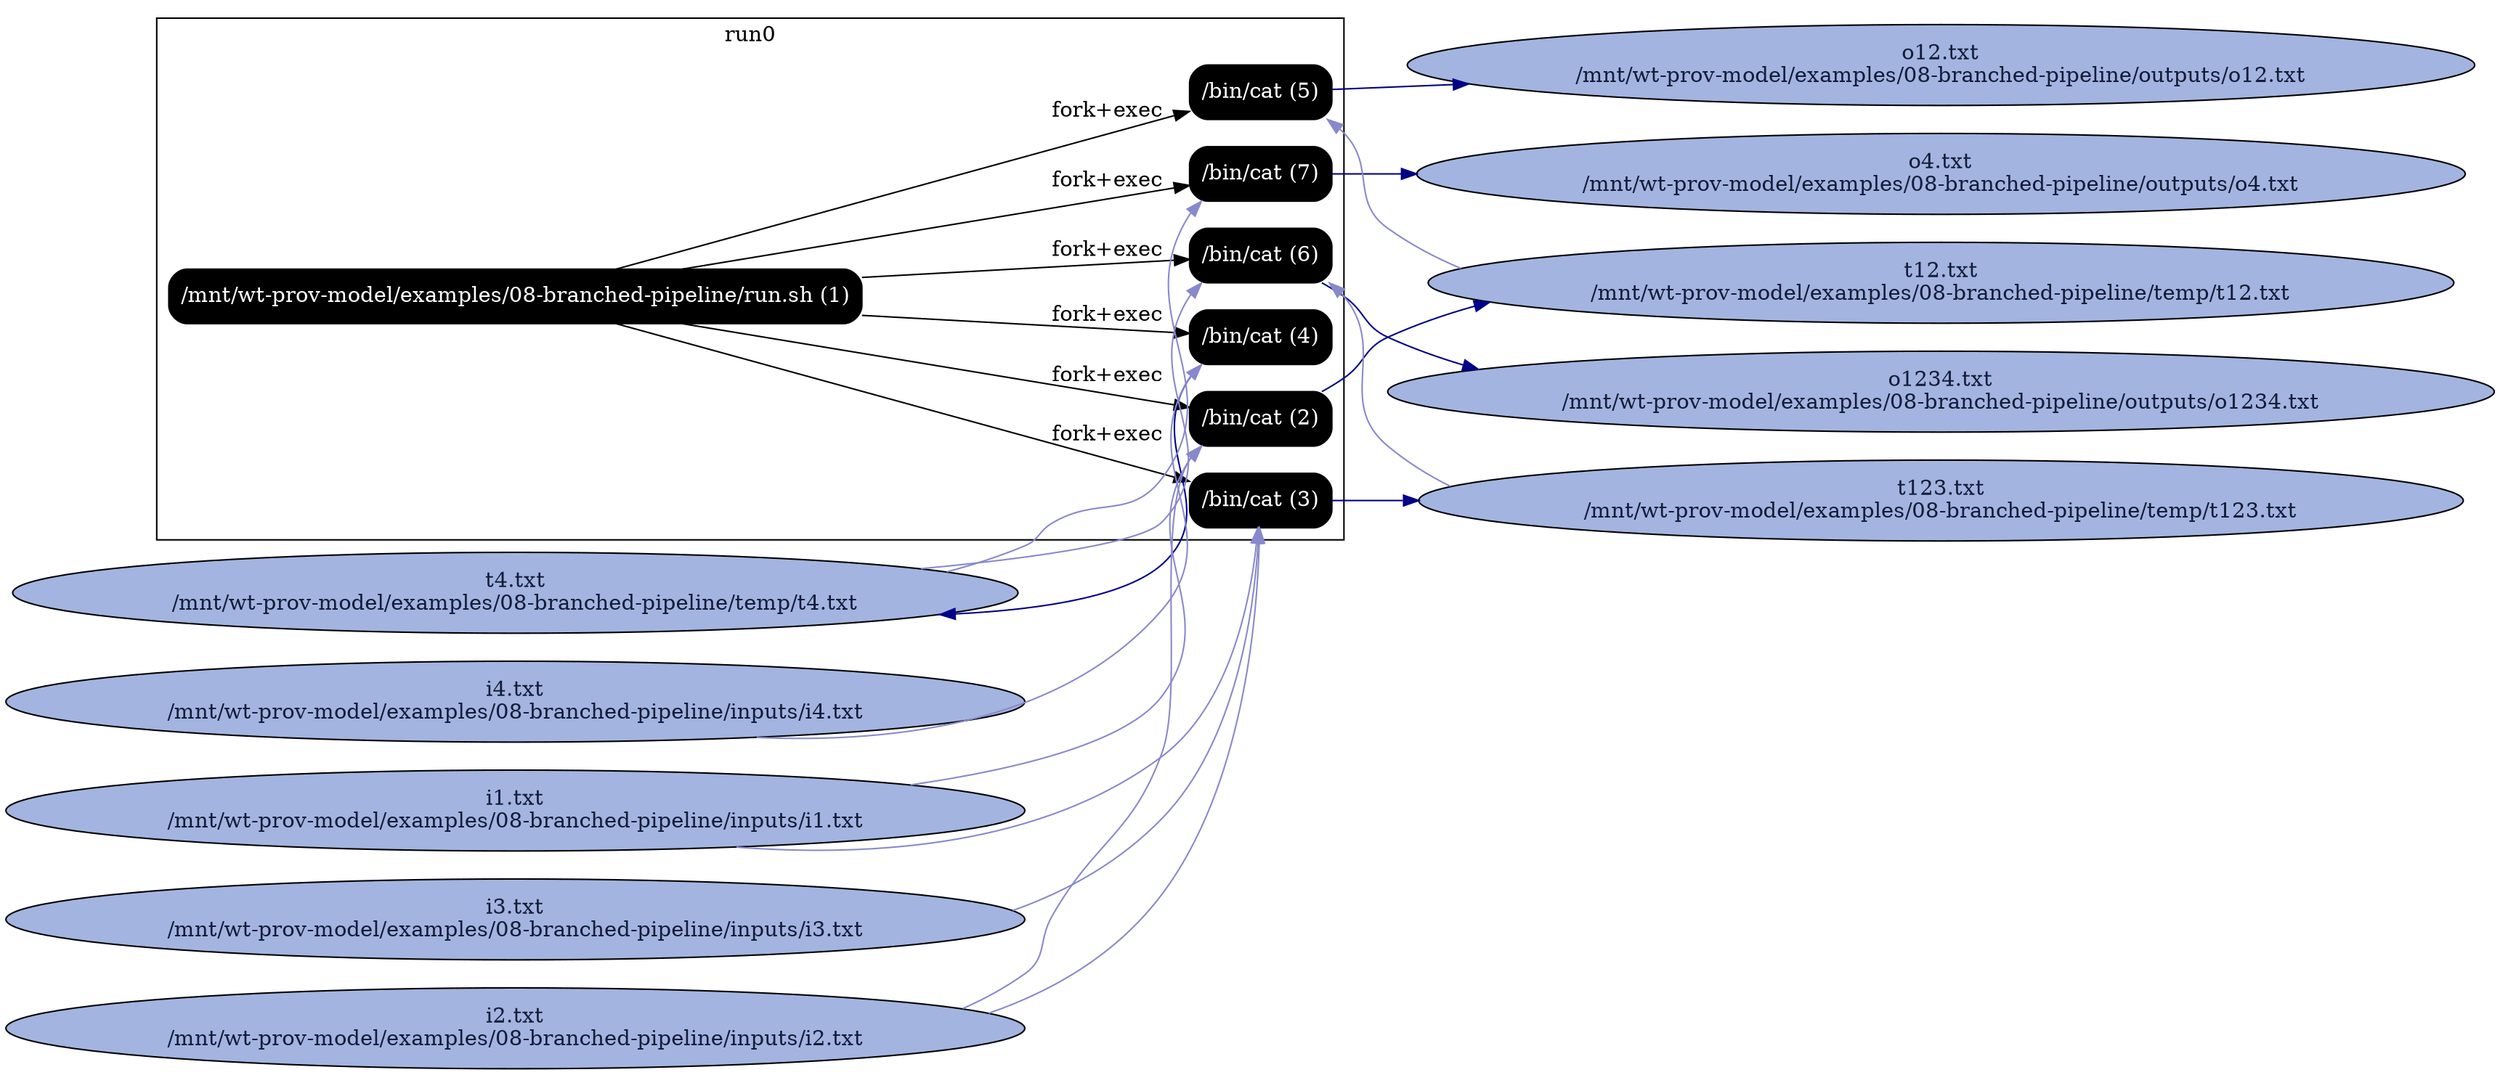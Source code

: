 digraph G {
    rankdir=LR;

    /* programs */
    node [shape=box fontcolor=white fillcolor=black style="filled,rounded"];
    subgraph cluster_run0 {
        label="run0";
        prog0 [label="/mnt/wt-prov-model/examples/08-branched-pipeline/run.sh (1)"];
        prog1 [label="/bin/cat (2)"];
        prog0 -> prog1 [label="fork+exec"];
        prog2 [label="/bin/cat (3)"];
        prog0 -> prog2 [label="fork+exec"];
        prog3 [label="/bin/cat (4)"];
        prog0 -> prog3 [label="fork+exec"];
        prog4 [label="/bin/cat (5)"];
        prog0 -> prog4 [label="fork+exec"];
        prog5 [label="/bin/cat (6)"];
        prog0 -> prog5 [label="fork+exec"];
        prog6 [label="/bin/cat (7)"];
        prog0 -> prog6 [label="fork+exec"];
    }

    node [shape=ellipse fontcolor="#131C39" fillcolor="#C9D2ED"];

    /* other files */
    "/mnt/wt-prov-model/examples/08-branched-pipeline/inputs/i1.txt" [fillcolor="#A3B4E0", label="i1.txt\n/mnt/wt-prov-model/examples/08-branched-pipeline/inputs/i1.txt"];
    "/mnt/wt-prov-model/examples/08-branched-pipeline/inputs/i2.txt" [fillcolor="#A3B4E0", label="i2.txt\n/mnt/wt-prov-model/examples/08-branched-pipeline/inputs/i2.txt"];
    "/mnt/wt-prov-model/examples/08-branched-pipeline/inputs/i3.txt" [fillcolor="#A3B4E0", label="i3.txt\n/mnt/wt-prov-model/examples/08-branched-pipeline/inputs/i3.txt"];
    "/mnt/wt-prov-model/examples/08-branched-pipeline/inputs/i4.txt" [fillcolor="#A3B4E0", label="i4.txt\n/mnt/wt-prov-model/examples/08-branched-pipeline/inputs/i4.txt"];
    "/mnt/wt-prov-model/examples/08-branched-pipeline/outputs/o12.txt" [fillcolor="#A3B4E0", label="o12.txt\n/mnt/wt-prov-model/examples/08-branched-pipeline/outputs/o12.txt"];
    "/mnt/wt-prov-model/examples/08-branched-pipeline/outputs/o1234.txt" [fillcolor="#A3B4E0", label="o1234.txt\n/mnt/wt-prov-model/examples/08-branched-pipeline/outputs/o1234.txt"];
    "/mnt/wt-prov-model/examples/08-branched-pipeline/outputs/o4.txt" [fillcolor="#A3B4E0", label="o4.txt\n/mnt/wt-prov-model/examples/08-branched-pipeline/outputs/o4.txt"];
    "/mnt/wt-prov-model/examples/08-branched-pipeline/temp/t12.txt" [fillcolor="#A3B4E0", label="t12.txt\n/mnt/wt-prov-model/examples/08-branched-pipeline/temp/t12.txt"];
    "/mnt/wt-prov-model/examples/08-branched-pipeline/temp/t123.txt" [fillcolor="#A3B4E0", label="t123.txt\n/mnt/wt-prov-model/examples/08-branched-pipeline/temp/t123.txt"];
    "/mnt/wt-prov-model/examples/08-branched-pipeline/temp/t4.txt" [fillcolor="#A3B4E0", label="t4.txt\n/mnt/wt-prov-model/examples/08-branched-pipeline/temp/t4.txt"];

    prog1 -> "/mnt/wt-prov-model/examples/08-branched-pipeline/temp/t12.txt" [color="#000088"];
    "/mnt/wt-prov-model/examples/08-branched-pipeline/inputs/i1.txt" -> prog1 [color="#8888CC"];
    "/mnt/wt-prov-model/examples/08-branched-pipeline/inputs/i2.txt" -> prog1 [color="#8888CC"];
    prog2 -> "/mnt/wt-prov-model/examples/08-branched-pipeline/temp/t123.txt" [color="#000088"];
    "/mnt/wt-prov-model/examples/08-branched-pipeline/inputs/i1.txt" -> prog2 [color="#8888CC"];
    "/mnt/wt-prov-model/examples/08-branched-pipeline/inputs/i2.txt" -> prog2 [color="#8888CC"];
    "/mnt/wt-prov-model/examples/08-branched-pipeline/inputs/i3.txt" -> prog2 [color="#8888CC"];
    prog3 -> "/mnt/wt-prov-model/examples/08-branched-pipeline/temp/t4.txt" [color="#000088"];
    "/mnt/wt-prov-model/examples/08-branched-pipeline/inputs/i4.txt" -> prog3 [color="#8888CC"];
    prog4 -> "/mnt/wt-prov-model/examples/08-branched-pipeline/outputs/o12.txt" [color="#000088"];
    "/mnt/wt-prov-model/examples/08-branched-pipeline/temp/t12.txt" -> prog4 [color="#8888CC"];
    prog5 -> "/mnt/wt-prov-model/examples/08-branched-pipeline/outputs/o1234.txt" [color="#000088"];
    "/mnt/wt-prov-model/examples/08-branched-pipeline/temp/t123.txt" -> prog5 [color="#8888CC"];
    "/mnt/wt-prov-model/examples/08-branched-pipeline/temp/t4.txt" -> prog5 [color="#8888CC"];
    prog6 -> "/mnt/wt-prov-model/examples/08-branched-pipeline/outputs/o4.txt" [color="#000088"];
    "/mnt/wt-prov-model/examples/08-branched-pipeline/temp/t4.txt" -> prog6 [color="#8888CC"];
}
